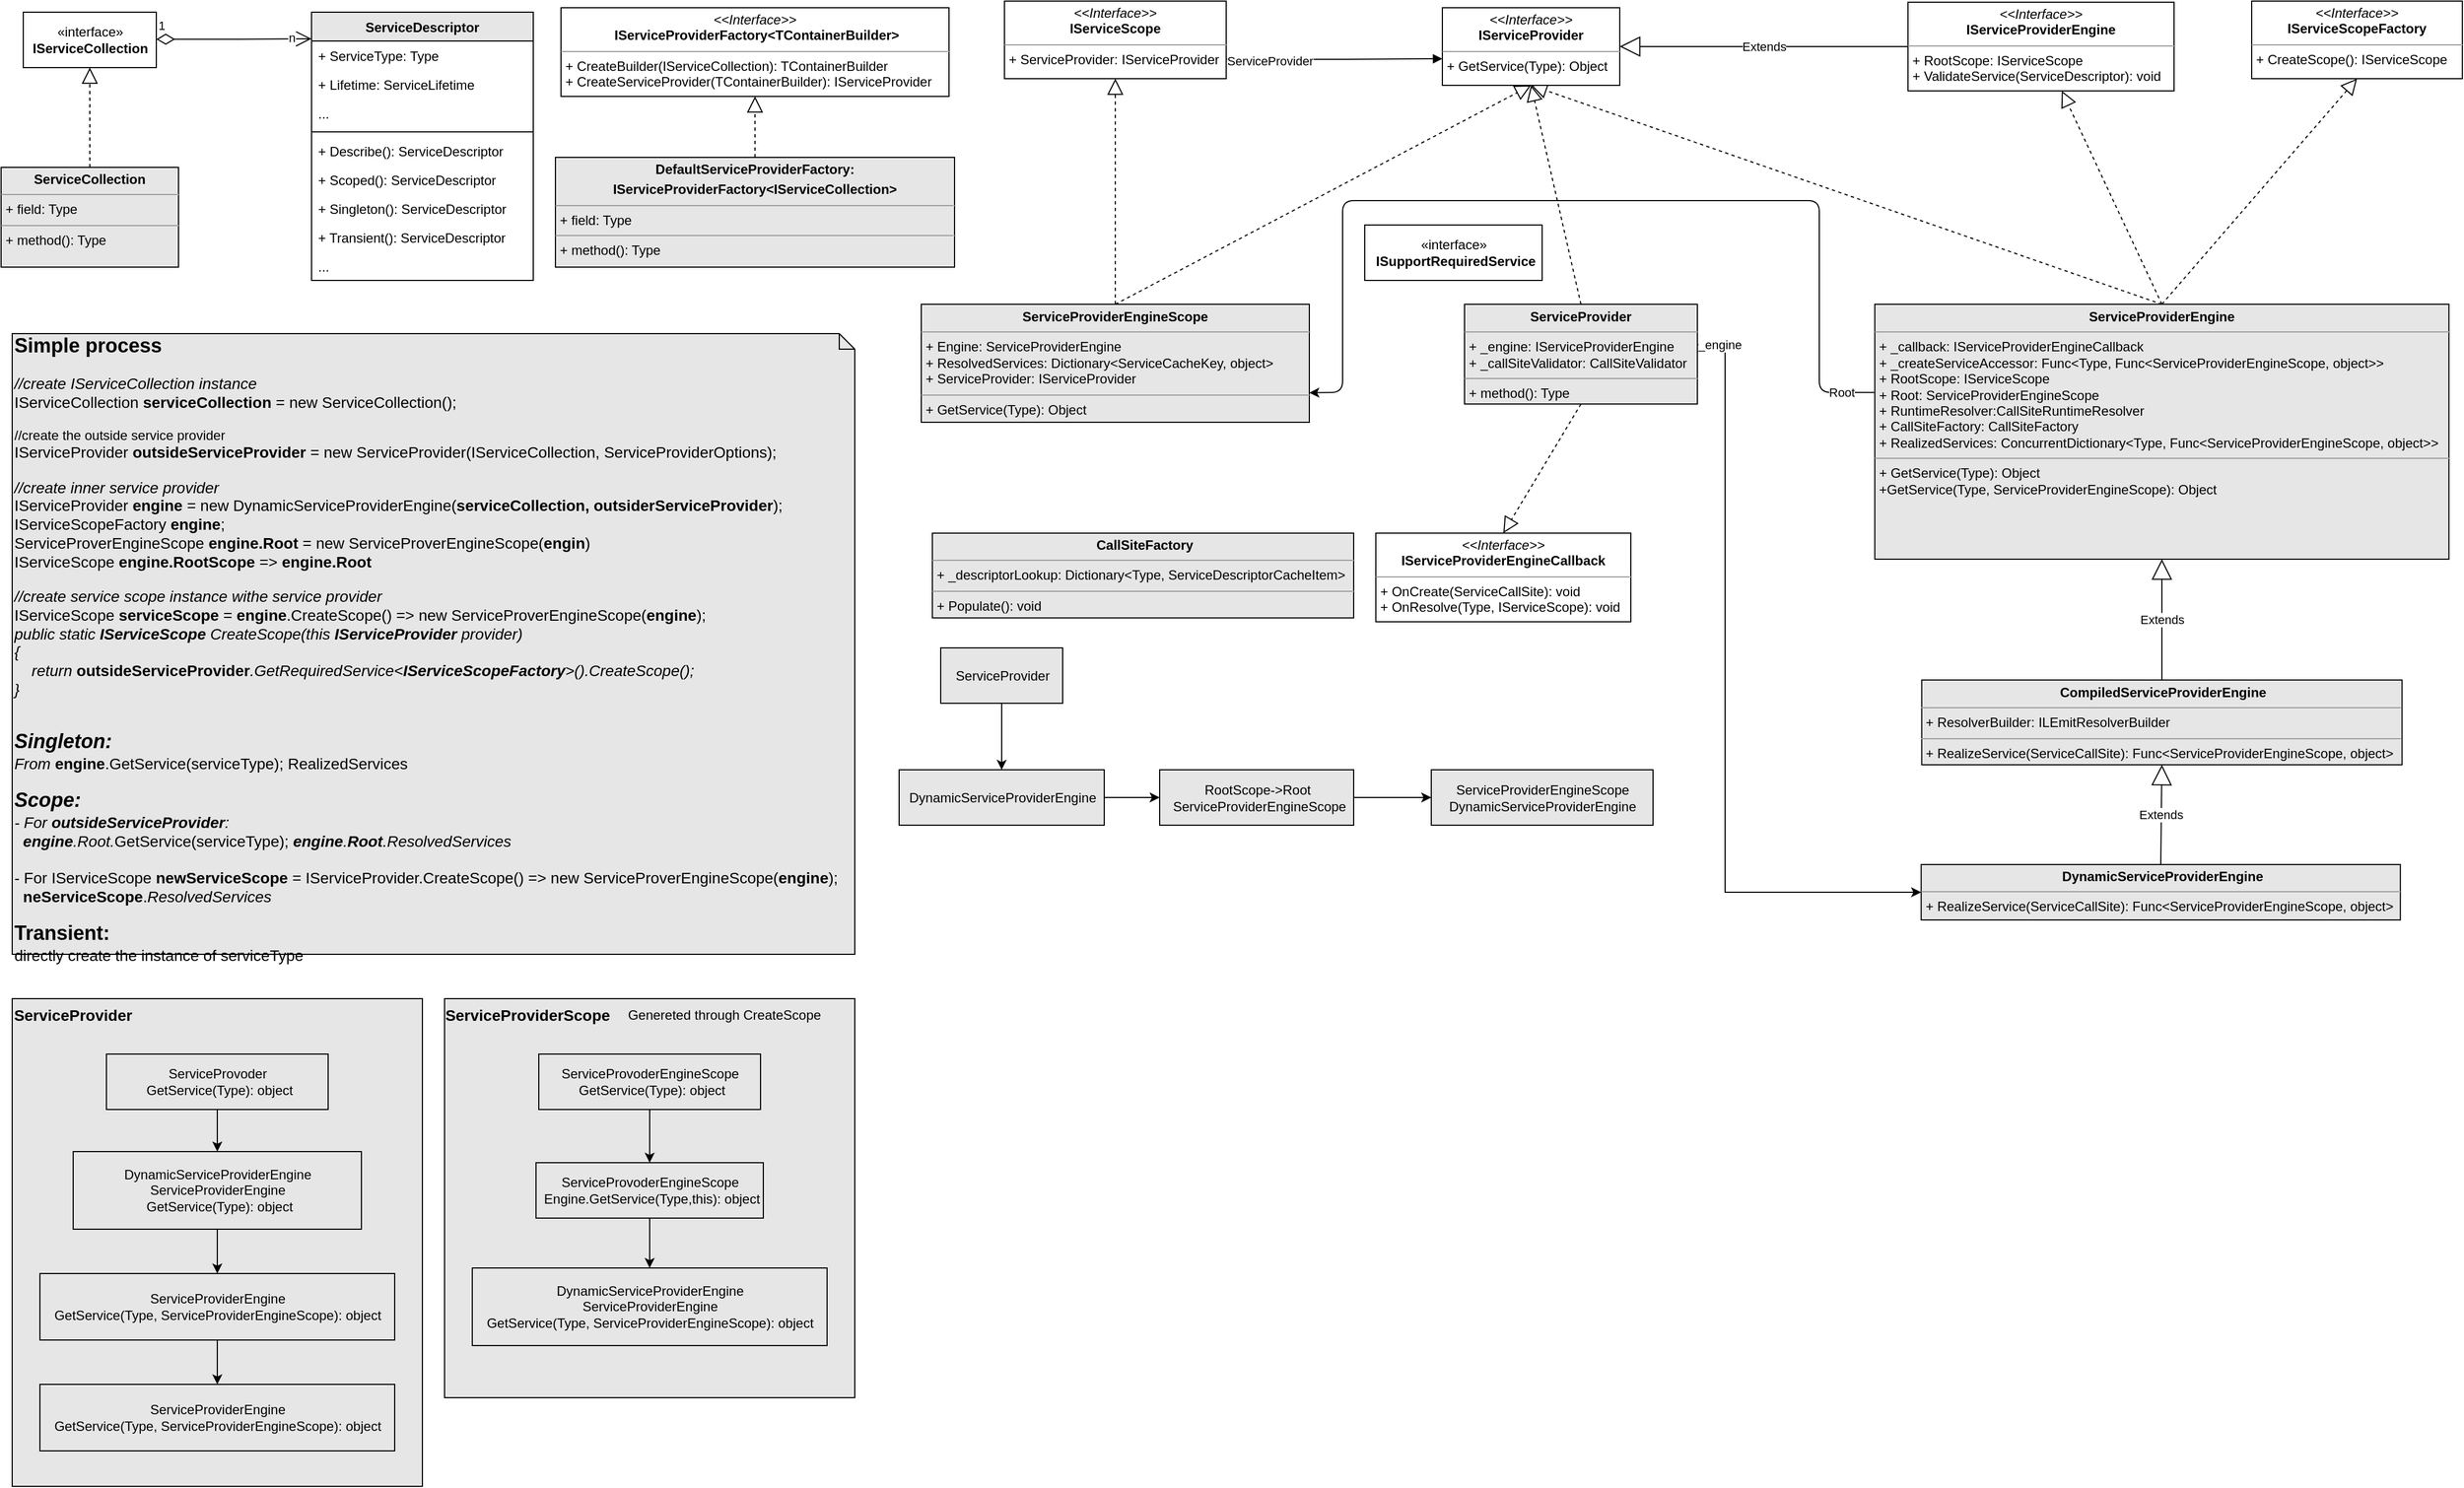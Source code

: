 <mxfile version="13.7.9" type="device"><diagram id="IZrZbzk8yRkyVVJaRIVj" name="Page-1"><mxGraphModel dx="3324" dy="1644" grid="1" gridSize="10" guides="1" tooltips="1" connect="1" arrows="1" fold="1" page="1" pageScale="1" pageWidth="850" pageHeight="1100" math="0" shadow="0"><root><mxCell id="0"/><mxCell id="1" parent="0"/><mxCell id="E2H5b1tSu88opTt9XZns-1" value="«interface»&lt;br&gt;&lt;b&gt;IServiceCollection&lt;/b&gt;" style="html=1;" vertex="1" parent="1"><mxGeometry x="60" y="30" width="120" height="50" as="geometry"/></mxCell><mxCell id="E2H5b1tSu88opTt9XZns-4" value="ServiceProvider" style="endArrow=block;endFill=1;html=1;edgeStyle=orthogonalEdgeStyle;align=left;verticalAlign=top;exitX=1;exitY=0.75;exitDx=0;exitDy=0;entryX=0;entryY=0.657;entryDx=0;entryDy=0;entryPerimeter=0;" edge="1" parent="1" source="E2H5b1tSu88opTt9XZns-68" target="E2H5b1tSu88opTt9XZns-79"><mxGeometry x="0.003" y="98" relative="1" as="geometry"><mxPoint x="1170" y="61" as="sourcePoint"/><mxPoint x="1337" y="72" as="targetPoint"/><mxPoint x="-98" y="87" as="offset"/></mxGeometry></mxCell><mxCell id="E2H5b1tSu88opTt9XZns-9" value="&lt;p style=&quot;margin: 0px ; margin-top: 4px ; text-align: center&quot;&gt;&lt;i&gt;&amp;lt;&amp;lt;Interface&amp;gt;&amp;gt;&lt;/i&gt;&lt;br&gt;&lt;b&gt;IServiceScopeFactory&lt;/b&gt;&lt;br&gt;&lt;/p&gt;&lt;hr size=&quot;1&quot;&gt;&lt;p style=&quot;margin: 0px ; margin-left: 4px&quot;&gt;&lt;/p&gt;&lt;p style=&quot;margin: 0px ; margin-left: 4px&quot;&gt;+ CreateScope(): IServiceScope&lt;br&gt;&lt;/p&gt;" style="verticalAlign=top;align=left;overflow=fill;fontSize=12;fontFamily=Helvetica;html=1;" vertex="1" parent="1"><mxGeometry x="2070" y="20" width="190" height="70" as="geometry"/></mxCell><mxCell id="E2H5b1tSu88opTt9XZns-29" value="ServiceDescriptor" style="swimlane;fontStyle=1;align=center;verticalAlign=top;childLayout=stackLayout;horizontal=1;startSize=26;horizontalStack=0;resizeParent=1;resizeParentMax=0;resizeLast=0;collapsible=1;marginBottom=0;fillColor=#E6E6E6;" vertex="1" parent="1"><mxGeometry x="320" y="30" width="200" height="242" as="geometry"/></mxCell><mxCell id="E2H5b1tSu88opTt9XZns-30" value="+ ServiceType: Type" style="text;strokeColor=none;fillColor=none;align=left;verticalAlign=top;spacingLeft=4;spacingRight=4;overflow=hidden;rotatable=0;points=[[0,0.5],[1,0.5]];portConstraint=eastwest;" vertex="1" parent="E2H5b1tSu88opTt9XZns-29"><mxGeometry y="26" width="200" height="26" as="geometry"/></mxCell><mxCell id="E2H5b1tSu88opTt9XZns-33" value="+ Lifetime: ServiceLifetime" style="text;strokeColor=none;fillColor=none;align=left;verticalAlign=top;spacingLeft=4;spacingRight=4;overflow=hidden;rotatable=0;points=[[0,0.5],[1,0.5]];portConstraint=eastwest;" vertex="1" parent="E2H5b1tSu88opTt9XZns-29"><mxGeometry y="52" width="200" height="26" as="geometry"/></mxCell><mxCell id="E2H5b1tSu88opTt9XZns-36" value="..." style="text;strokeColor=none;fillColor=none;align=left;verticalAlign=top;spacingLeft=4;spacingRight=4;overflow=hidden;rotatable=0;points=[[0,0.5],[1,0.5]];portConstraint=eastwest;" vertex="1" parent="E2H5b1tSu88opTt9XZns-29"><mxGeometry y="78" width="200" height="26" as="geometry"/></mxCell><mxCell id="E2H5b1tSu88opTt9XZns-31" value="" style="line;strokeWidth=1;fillColor=none;align=left;verticalAlign=middle;spacingTop=-1;spacingLeft=3;spacingRight=3;rotatable=0;labelPosition=right;points=[];portConstraint=eastwest;" vertex="1" parent="E2H5b1tSu88opTt9XZns-29"><mxGeometry y="104" width="200" height="8" as="geometry"/></mxCell><mxCell id="E2H5b1tSu88opTt9XZns-32" value="+ Describe(): ServiceDescriptor" style="text;strokeColor=none;fillColor=none;align=left;verticalAlign=top;spacingLeft=4;spacingRight=4;overflow=hidden;rotatable=0;points=[[0,0.5],[1,0.5]];portConstraint=eastwest;" vertex="1" parent="E2H5b1tSu88opTt9XZns-29"><mxGeometry y="112" width="200" height="26" as="geometry"/></mxCell><mxCell id="E2H5b1tSu88opTt9XZns-38" value="+ Scoped(): ServiceDescriptor" style="text;strokeColor=none;fillColor=none;align=left;verticalAlign=top;spacingLeft=4;spacingRight=4;overflow=hidden;rotatable=0;points=[[0,0.5],[1,0.5]];portConstraint=eastwest;" vertex="1" parent="E2H5b1tSu88opTt9XZns-29"><mxGeometry y="138" width="200" height="26" as="geometry"/></mxCell><mxCell id="E2H5b1tSu88opTt9XZns-39" value="+ Singleton(): ServiceDescriptor" style="text;strokeColor=none;fillColor=none;align=left;verticalAlign=top;spacingLeft=4;spacingRight=4;overflow=hidden;rotatable=0;points=[[0,0.5],[1,0.5]];portConstraint=eastwest;" vertex="1" parent="E2H5b1tSu88opTt9XZns-29"><mxGeometry y="164" width="200" height="26" as="geometry"/></mxCell><mxCell id="E2H5b1tSu88opTt9XZns-40" value="+ Transient(): ServiceDescriptor" style="text;strokeColor=none;fillColor=none;align=left;verticalAlign=top;spacingLeft=4;spacingRight=4;overflow=hidden;rotatable=0;points=[[0,0.5],[1,0.5]];portConstraint=eastwest;" vertex="1" parent="E2H5b1tSu88opTt9XZns-29"><mxGeometry y="190" width="200" height="26" as="geometry"/></mxCell><mxCell id="E2H5b1tSu88opTt9XZns-37" value="..." style="text;strokeColor=none;fillColor=none;align=left;verticalAlign=top;spacingLeft=4;spacingRight=4;overflow=hidden;rotatable=0;points=[[0,0.5],[1,0.5]];portConstraint=eastwest;" vertex="1" parent="E2H5b1tSu88opTt9XZns-29"><mxGeometry y="216" width="200" height="26" as="geometry"/></mxCell><mxCell id="E2H5b1tSu88opTt9XZns-11" value="&lt;p style=&quot;margin: 0px ; margin-top: 4px ; text-align: center&quot;&gt;&lt;i&gt;&amp;lt;&amp;lt;Interface&amp;gt;&amp;gt;&lt;/i&gt;&lt;br&gt;&lt;b&gt;&amp;nbsp;IServiceProviderFactory&amp;lt;TContainerBuilder&amp;gt;&lt;br&gt;&lt;/b&gt;&lt;/p&gt;&lt;hr size=&quot;1&quot;&gt;&lt;p style=&quot;margin: 0px ; margin-left: 4px&quot;&gt;&lt;/p&gt;&lt;p style=&quot;margin: 0px ; margin-left: 4px&quot;&gt;+ CreateBuilder(IServiceCollection): TContainerBuilder&lt;br&gt;&lt;/p&gt;&lt;p style=&quot;margin: 0px ; margin-left: 4px&quot;&gt;+ CreateServiceProvider(TContainerBuilder): IServiceProvider&lt;br&gt;&lt;/p&gt;" style="verticalAlign=top;align=left;overflow=fill;fontSize=12;fontFamily=Helvetica;html=1;" vertex="1" parent="1"><mxGeometry x="545" y="26" width="350" height="80" as="geometry"/></mxCell><mxCell id="E2H5b1tSu88opTt9XZns-26" value="&lt;b&gt;&lt;font style=&quot;font-size: 18px&quot;&gt;Simple process&lt;br&gt;&lt;/font&gt;&lt;/b&gt;&lt;br&gt;&lt;font&gt;&lt;i style=&quot;font-size: 14px&quot;&gt;//create IServiceCollection&amp;nbsp;instance&lt;br&gt;&lt;/i&gt;&lt;span style=&quot;font-size: 14px&quot;&gt;IServiceCollection &lt;/span&gt;&lt;b style=&quot;font-size: 14px&quot;&gt;serviceCollection&amp;nbsp;&lt;/b&gt;&lt;span style=&quot;font-size: 14px&quot;&gt;= new ServiceCollection();&lt;/span&gt;&lt;br&gt;&lt;br&gt;&lt;span style=&quot;font-size: 12px&quot;&gt;//create the outside service provider&lt;/span&gt;&lt;br style=&quot;font-size: 12px&quot;&gt;&lt;font style=&quot;font-size: 14px&quot;&gt;IServiceProvider&amp;nbsp;&lt;b&gt;outsideServiceProvider&amp;nbsp;&lt;/b&gt;= new ServiceProvider(IServiceCollection, ServiceProviderOptions);&lt;br&gt;&lt;/font&gt;&lt;br&gt;&lt;span style=&quot;font-size: 14px&quot;&gt;&lt;i&gt;//create inner service provider&lt;br&gt;&lt;/i&gt;&lt;/span&gt;&lt;span style=&quot;font-size: 14px&quot;&gt;IServiceProvider &lt;b&gt;engine&lt;/b&gt;&lt;/span&gt;&lt;b style=&quot;font-size: 14px&quot;&gt;&amp;nbsp;&lt;/b&gt;&lt;span style=&quot;font-size: 14px&quot;&gt;=&amp;nbsp;new DynamicServiceProviderEngine(&lt;b&gt;serviceCollection, outsiderServiceProvider&lt;/b&gt;)&lt;/span&gt;&lt;span style=&quot;font-size: 14px&quot;&gt;;&lt;br&gt;&lt;/span&gt;&lt;font style=&quot;font-size: 14px&quot;&gt;IServiceScopeFactory &lt;b&gt;engine&lt;/b&gt;;&lt;br&gt;&lt;/font&gt;&lt;span style=&quot;font-size: 14px&quot;&gt;ServiceProverEngineScope&amp;nbsp;&lt;/span&gt;&lt;b style=&quot;font-size: 14px&quot;&gt;engine.Root &lt;/b&gt;&lt;span style=&quot;font-size: 14px&quot;&gt;=&amp;nbsp;&lt;/span&gt;&lt;span style=&quot;font-size: 14px&quot;&gt;new ServiceProverEngineScope(&lt;/span&gt;&lt;span style=&quot;font-size: 14px&quot;&gt;&lt;b&gt;engin&lt;/b&gt;)&lt;br&gt;IServiceScope &lt;b&gt;engine.RootScope&amp;nbsp;&lt;/b&gt;=&amp;gt;&amp;nbsp;&lt;b&gt;engine.Root&lt;/b&gt;&lt;br&gt;&lt;/span&gt;&lt;br&gt;&lt;i style=&quot;font-size: 14px&quot;&gt;//create service scope instance withe service provider&lt;br&gt;&lt;/i&gt;&lt;span style=&quot;font-size: 14px&quot;&gt;IServiceScope &lt;/span&gt;&lt;b style=&quot;font-size: 14px&quot;&gt;serviceScope&amp;nbsp;&lt;/b&gt;&lt;span style=&quot;font-size: 14px&quot;&gt;=&amp;nbsp;&lt;/span&gt;&lt;span style=&quot;font-size: 14px&quot;&gt;&lt;b&gt;engine&lt;/b&gt;.CreateScope() =&amp;gt;&lt;/span&gt;&lt;span style=&quot;font-size: 14px&quot;&gt;&amp;nbsp;new ServiceProverEngineScope(&lt;b&gt;engine&lt;/b&gt;);&lt;/span&gt;&lt;b style=&quot;font-size: 14px&quot;&gt;&lt;br&gt;&lt;/b&gt;&lt;i style=&quot;font-size: 14px&quot;&gt;public static &lt;b&gt;IServiceScope &lt;/b&gt;CreateScope(this &lt;b&gt;IServiceProvider &lt;/b&gt;provider)&lt;br&gt;{&lt;br&gt;&amp;nbsp;&amp;nbsp;&amp;nbsp;&amp;nbsp;return&amp;nbsp;&lt;/i&gt;&lt;b style=&quot;font-size: 14px&quot;&gt;outsideServiceProvider&lt;/b&gt;&lt;i&gt;&lt;span style=&quot;font-size: 14px&quot;&gt;.GetRequiredService&amp;lt;&lt;/span&gt;&lt;b style=&quot;font-size: 14px&quot;&gt;IServiceScopeFactory&lt;/b&gt;&lt;span style=&quot;font-size: 14px&quot;&gt;&amp;gt;().CreateScope();&lt;/span&gt;&lt;br&gt;&lt;span style=&quot;font-size: 14px&quot;&gt;}&lt;/span&gt;&lt;br&gt;&lt;br&gt;&lt;br&gt;&lt;font style=&quot;font-size: 18px&quot;&gt;&lt;b&gt;Singleton:&lt;br&gt;&lt;/b&gt;&lt;/font&gt;&lt;span style=&quot;font-size: 14px&quot;&gt;From&amp;nbsp;&lt;/span&gt;&lt;/i&gt;&lt;span style=&quot;font-size: 14px&quot;&gt;&lt;b&gt;engine&lt;/b&gt;.GetService(serviceType); RealizedServices&lt;br&gt;&lt;/span&gt;&lt;i&gt;&lt;br&gt;&lt;font style=&quot;font-size: 18px&quot;&gt;&lt;b&gt;Scope:&lt;/b&gt;&lt;/font&gt;&lt;br&gt;&lt;span style=&quot;font-size: 14px&quot;&gt;- For &lt;b&gt;outsideServiceProvider&lt;/b&gt;:&lt;/span&gt;&lt;br&gt;&lt;span style=&quot;font-size: 14px&quot;&gt;&lt;b&gt;&amp;nbsp; engine&lt;/b&gt;.Root.&lt;/span&gt;&lt;/i&gt;&lt;span style=&quot;font-size: 14px&quot;&gt;GetService(serviceType);&amp;nbsp;&lt;/span&gt;&lt;i&gt;&lt;span style=&quot;font-size: 14px&quot;&gt;&lt;b&gt;engine&lt;/b&gt;.&lt;b&gt;Root&lt;/b&gt;.ResolvedServices&lt;/span&gt;&lt;/i&gt;&lt;i style=&quot;font-size: 14px&quot;&gt;&lt;br&gt;&lt;/i&gt;&lt;span style=&quot;font-size: 14px&quot;&gt;&lt;br&gt;- For IServiceScope &lt;b&gt;newServiceScope &lt;/b&gt;=&amp;nbsp;&lt;/span&gt;&lt;span style=&quot;font-size: 14px&quot;&gt;IServiceProvider.CreateScope()&amp;nbsp;&lt;/span&gt;&lt;span style=&quot;font-size: 14px&quot;&gt;=&amp;gt;&lt;/span&gt;&lt;span style=&quot;font-size: 14px&quot;&gt;&amp;nbsp;new ServiceProverEngineScope(&lt;b&gt;engine&lt;/b&gt;);&lt;/span&gt;&lt;span style=&quot;font-size: 14px&quot;&gt;&lt;br&gt;&lt;b&gt;&amp;nbsp; neServiceScope&lt;/b&gt;.&lt;/span&gt;&lt;i&gt;&lt;span style=&quot;font-size: 14px&quot;&gt;ResolvedServices&lt;br&gt;&lt;/span&gt;&lt;/i&gt;&lt;br&gt;&lt;b&gt;&lt;font style=&quot;font-size: 18px&quot;&gt;Transient:&lt;br&gt;&lt;/font&gt;&lt;/b&gt;&lt;font style=&quot;font-size: 14px&quot;&gt;directly create the instance of serviceType&lt;br&gt;&lt;/font&gt;&lt;b style=&quot;font-size: 14px&quot;&gt;&lt;br&gt;&lt;br&gt;&lt;/b&gt;&lt;/font&gt;" style="shape=note;whiteSpace=wrap;html=1;size=14;verticalAlign=top;align=left;spacingTop=-6;fillColor=#E6E6E6;" vertex="1" parent="1"><mxGeometry x="50" y="320" width="760" height="560" as="geometry"/></mxCell><mxCell id="E2H5b1tSu88opTt9XZns-27" value="«interface»&lt;br&gt;&amp;nbsp;&lt;b&gt;ISupportRequiredService&lt;br&gt;&lt;/b&gt;" style="html=1;" vertex="1" parent="1"><mxGeometry x="1270" y="222" width="160" height="50" as="geometry"/></mxCell><mxCell id="E2H5b1tSu88opTt9XZns-46" value="&lt;p style=&quot;margin: 0px ; margin-top: 4px ; text-align: center&quot;&gt;&lt;b&gt;ServiceCollection&lt;/b&gt;&lt;/p&gt;&lt;hr size=&quot;1&quot;&gt;&lt;p style=&quot;margin: 0px ; margin-left: 4px&quot;&gt;+ field: Type&lt;/p&gt;&lt;hr size=&quot;1&quot;&gt;&lt;p style=&quot;margin: 0px ; margin-left: 4px&quot;&gt;+ method(): Type&lt;/p&gt;" style="verticalAlign=top;align=left;overflow=fill;fontSize=12;fontFamily=Helvetica;html=1;fillColor=#E6E6E6;" vertex="1" parent="1"><mxGeometry x="40" y="170" width="160" height="90" as="geometry"/></mxCell><mxCell id="E2H5b1tSu88opTt9XZns-47" value="" style="endArrow=block;dashed=1;endFill=0;endSize=12;html=1;entryX=0.5;entryY=1;entryDx=0;entryDy=0;exitX=0.5;exitY=0;exitDx=0;exitDy=0;" edge="1" parent="1" source="E2H5b1tSu88opTt9XZns-46" target="E2H5b1tSu88opTt9XZns-1"><mxGeometry width="160" relative="1" as="geometry"><mxPoint x="100" y="130" as="sourcePoint"/><mxPoint x="260" y="130" as="targetPoint"/></mxGeometry></mxCell><mxCell id="E2H5b1tSu88opTt9XZns-48" value="&lt;p style=&quot;margin: 0px ; margin-top: 4px ; text-align: center&quot;&gt;&lt;b&gt;DefaultServiceProviderFactory:&lt;/b&gt;&lt;/p&gt;&lt;p style=&quot;margin: 0px ; margin-top: 4px ; text-align: center&quot;&gt;&lt;b&gt;IServiceProviderFactory&amp;lt;IServiceCollection&amp;gt;&lt;/b&gt;&lt;b&gt;&lt;br&gt;&lt;/b&gt;&lt;/p&gt;&lt;hr size=&quot;1&quot;&gt;&lt;p style=&quot;margin: 0px ; margin-left: 4px&quot;&gt;+ field: Type&lt;/p&gt;&lt;hr size=&quot;1&quot;&gt;&lt;p style=&quot;margin: 0px ; margin-left: 4px&quot;&gt;+ method(): Type&lt;/p&gt;" style="verticalAlign=top;align=left;overflow=fill;fontSize=12;fontFamily=Helvetica;html=1;fillColor=#E6E6E6;" vertex="1" parent="1"><mxGeometry x="540" y="161" width="360" height="99" as="geometry"/></mxCell><mxCell id="E2H5b1tSu88opTt9XZns-49" value="" style="endArrow=block;dashed=1;endFill=0;endSize=12;html=1;entryX=0.5;entryY=1;entryDx=0;entryDy=0;exitX=0.5;exitY=0;exitDx=0;exitDy=0;" edge="1" parent="1" source="E2H5b1tSu88opTt9XZns-48" target="E2H5b1tSu88opTt9XZns-11"><mxGeometry width="160" relative="1" as="geometry"><mxPoint x="670" y="136" as="sourcePoint"/><mxPoint x="830" y="136" as="targetPoint"/></mxGeometry></mxCell><mxCell id="E2H5b1tSu88opTt9XZns-51" value="" style="endArrow=block;dashed=1;endFill=0;endSize=12;html=1;entryX=0.5;entryY=1;entryDx=0;entryDy=0;exitX=0.5;exitY=0;exitDx=0;exitDy=0;" edge="1" parent="1" source="E2H5b1tSu88opTt9XZns-56" target="E2H5b1tSu88opTt9XZns-9"><mxGeometry width="160" relative="1" as="geometry"><mxPoint x="2285" y="489" as="sourcePoint"/><mxPoint x="2445" y="489" as="targetPoint"/></mxGeometry></mxCell><mxCell id="E2H5b1tSu88opTt9XZns-52" value="&lt;p style=&quot;margin: 0px ; margin-top: 4px ; text-align: center&quot;&gt;&lt;b&gt;ServiceProviderEngineScope&lt;/b&gt;&lt;/p&gt;&lt;hr size=&quot;1&quot;&gt;&lt;p style=&quot;margin: 0px ; margin-left: 4px&quot;&gt;+ Engine: ServiceProviderEngine&lt;/p&gt;&lt;p style=&quot;margin: 0px ; margin-left: 4px&quot;&gt;+ ResolvedServices:&amp;nbsp;Dictionary&amp;lt;ServiceCacheKey, object&amp;gt;&lt;/p&gt;&lt;p style=&quot;margin: 0px ; margin-left: 4px&quot;&gt;+ ServiceProvider:&amp;nbsp;IServiceProvider&lt;/p&gt;&lt;hr size=&quot;1&quot;&gt;&lt;p style=&quot;margin: 0px ; margin-left: 4px&quot;&gt;+&amp;nbsp;GetService(Type): Object&lt;/p&gt;" style="verticalAlign=top;align=left;overflow=fill;fontSize=12;fontFamily=Helvetica;html=1;fillColor=#E6E6E6;" vertex="1" parent="1"><mxGeometry x="870" y="293.52" width="350" height="106.48" as="geometry"/></mxCell><mxCell id="E2H5b1tSu88opTt9XZns-53" value="" style="endArrow=block;dashed=1;endFill=0;endSize=12;html=1;entryX=0.5;entryY=1;entryDx=0;entryDy=0;exitX=0.5;exitY=0;exitDx=0;exitDy=0;" edge="1" parent="1" source="E2H5b1tSu88opTt9XZns-52" target="E2H5b1tSu88opTt9XZns-68"><mxGeometry width="160" relative="1" as="geometry"><mxPoint x="835" y="211" as="sourcePoint"/><mxPoint x="1070" y="111" as="targetPoint"/></mxGeometry></mxCell><mxCell id="E2H5b1tSu88opTt9XZns-54" value="&lt;p style=&quot;margin: 0px ; margin-top: 4px ; text-align: center&quot;&gt;&lt;b&gt;ServiceProvider&lt;/b&gt;&lt;/p&gt;&lt;hr size=&quot;1&quot;&gt;&lt;p style=&quot;margin: 0px ; margin-left: 4px&quot;&gt;+ _engine: IServiceProviderEngine&lt;/p&gt;&lt;p style=&quot;margin: 0px ; margin-left: 4px&quot;&gt;+&amp;nbsp;_callSiteValidator:&amp;nbsp;CallSiteValidator&lt;/p&gt;&lt;hr size=&quot;1&quot;&gt;&lt;p style=&quot;margin: 0px ; margin-left: 4px&quot;&gt;+ method(): Type&lt;/p&gt;" style="verticalAlign=top;align=left;overflow=fill;fontSize=12;fontFamily=Helvetica;html=1;fillColor=#E6E6E6;" vertex="1" parent="1"><mxGeometry x="1360" y="293.52" width="210" height="90" as="geometry"/></mxCell><mxCell id="E2H5b1tSu88opTt9XZns-56" value="&lt;p style=&quot;margin: 0px ; margin-top: 4px ; text-align: center&quot;&gt;&lt;b&gt;ServiceProviderEngine&lt;/b&gt;&lt;/p&gt;&lt;hr size=&quot;1&quot;&gt;&lt;p style=&quot;margin: 0px ; margin-left: 4px&quot;&gt;+ _callback: IServiceProviderEngineCallback&lt;/p&gt;&lt;p style=&quot;margin: 0px ; margin-left: 4px&quot;&gt;+&amp;nbsp;_createServiceAccessor:&amp;nbsp;Func&amp;lt;Type, Func&amp;lt;ServiceProviderEngineScope, object&amp;gt;&amp;gt;&lt;/p&gt;&lt;p style=&quot;margin: 0px ; margin-left: 4px&quot;&gt;+ RootScope: IServiceScope&lt;br&gt;&lt;/p&gt;&lt;p style=&quot;margin: 0px ; margin-left: 4px&quot;&gt;+ Root: ServiceProviderEngineScope&lt;/p&gt;&lt;p style=&quot;margin: 0px ; margin-left: 4px&quot;&gt;+ RuntimeResolver:CallSiteRuntimeResolver&lt;/p&gt;&lt;p style=&quot;margin: 0px ; margin-left: 4px&quot;&gt;+ CallSiteFactory:&amp;nbsp;CallSiteFactory&lt;/p&gt;&lt;p style=&quot;margin: 0px ; margin-left: 4px&quot;&gt;+ RealizedServices:&amp;nbsp;ConcurrentDictionary&amp;lt;Type, Func&amp;lt;ServiceProviderEngineScope, object&amp;gt;&amp;gt;&lt;/p&gt;&lt;hr size=&quot;1&quot;&gt;&lt;p style=&quot;margin: 0px ; margin-left: 4px&quot;&gt;+ GetService(Type): Object&lt;/p&gt;&lt;p style=&quot;margin: 0px ; margin-left: 4px&quot;&gt;+GetService(Type, ServiceProviderEngineScope): Object&lt;/p&gt;&lt;p style=&quot;margin: 0px ; margin-left: 4px&quot;&gt;&lt;br&gt;&lt;/p&gt;" style="verticalAlign=top;align=left;overflow=fill;fontSize=12;fontFamily=Helvetica;html=1;fillColor=#E6E6E6;" vertex="1" parent="1"><mxGeometry x="1730.08" y="293.52" width="517.82" height="230" as="geometry"/></mxCell><mxCell id="E2H5b1tSu88opTt9XZns-58" value="" style="endArrow=block;dashed=1;endFill=0;endSize=12;html=1;exitX=0.5;exitY=0;exitDx=0;exitDy=0;entryX=0.5;entryY=1;entryDx=0;entryDy=0;" edge="1" parent="1" source="E2H5b1tSu88opTt9XZns-54" target="E2H5b1tSu88opTt9XZns-79"><mxGeometry width="160" relative="1" as="geometry"><mxPoint x="1620" y="195" as="sourcePoint"/><mxPoint x="1410" y="90" as="targetPoint"/></mxGeometry></mxCell><mxCell id="E2H5b1tSu88opTt9XZns-59" value="" style="endArrow=block;dashed=1;endFill=0;endSize=12;html=1;exitX=0.5;exitY=0;exitDx=0;exitDy=0;entryX=0.5;entryY=1;entryDx=0;entryDy=0;" edge="1" parent="1" source="E2H5b1tSu88opTt9XZns-56" target="E2H5b1tSu88opTt9XZns-79"><mxGeometry width="160" relative="1" as="geometry"><mxPoint x="1555" y="215.0" as="sourcePoint"/><mxPoint x="1750.16" y="95.11" as="targetPoint"/></mxGeometry></mxCell><mxCell id="E2H5b1tSu88opTt9XZns-60" value="" style="endArrow=block;dashed=1;endFill=0;endSize=12;html=1;exitX=0.5;exitY=0;exitDx=0;exitDy=0;entryX=0.5;entryY=1;entryDx=0;entryDy=0;" edge="1" parent="1" source="E2H5b1tSu88opTt9XZns-52" target="E2H5b1tSu88opTt9XZns-79"><mxGeometry width="160" relative="1" as="geometry"><mxPoint x="1460" y="186.0" as="sourcePoint"/><mxPoint x="1450" y="86" as="targetPoint"/></mxGeometry></mxCell><mxCell id="E2H5b1tSu88opTt9XZns-62" value="" style="endArrow=block;dashed=1;endFill=0;endSize=12;html=1;exitX=0.5;exitY=0;exitDx=0;exitDy=0;" edge="1" parent="1" source="E2H5b1tSu88opTt9XZns-56" target="E2H5b1tSu88opTt9XZns-69"><mxGeometry width="160" relative="1" as="geometry"><mxPoint x="1710" y="215.0" as="sourcePoint"/><mxPoint x="1942.575" y="115.25" as="targetPoint"/></mxGeometry></mxCell><mxCell id="E2H5b1tSu88opTt9XZns-63" value="Extends" style="endArrow=block;endSize=16;endFill=0;html=1;entryX=1;entryY=0.5;entryDx=0;entryDy=0;exitX=0;exitY=0.5;exitDx=0;exitDy=0;" edge="1" parent="1" source="E2H5b1tSu88opTt9XZns-69" target="E2H5b1tSu88opTt9XZns-79"><mxGeometry width="160" relative="1" as="geometry"><mxPoint x="1850" y="99" as="sourcePoint"/><mxPoint x="1750" y="90" as="targetPoint"/></mxGeometry></mxCell><mxCell id="E2H5b1tSu88opTt9XZns-64" value="1" style="endArrow=open;html=1;endSize=12;startArrow=diamondThin;startSize=14;startFill=0;edgeStyle=orthogonalEdgeStyle;align=left;verticalAlign=bottom;entryX=0;entryY=0.099;entryDx=0;entryDy=0;entryPerimeter=0;" edge="1" parent="1" target="E2H5b1tSu88opTt9XZns-29"><mxGeometry x="-1" y="3" relative="1" as="geometry"><mxPoint x="180" y="54.41" as="sourcePoint"/><mxPoint x="310" y="54" as="targetPoint"/><Array as="points"><mxPoint x="245" y="54"/></Array></mxGeometry></mxCell><mxCell id="E2H5b1tSu88opTt9XZns-65" value="n" style="edgeLabel;html=1;align=center;verticalAlign=middle;resizable=0;points=[];" vertex="1" connectable="0" parent="E2H5b1tSu88opTt9XZns-64"><mxGeometry x="0.74" y="1" relative="1" as="geometry"><mxPoint as="offset"/></mxGeometry></mxCell><mxCell id="E2H5b1tSu88opTt9XZns-68" value="&lt;p style=&quot;margin: 0px ; margin-top: 4px ; text-align: center&quot;&gt;&lt;i&gt;&amp;lt;&amp;lt;Interface&amp;gt;&amp;gt;&lt;/i&gt;&lt;br&gt;&lt;b&gt;IServiceScope&lt;/b&gt;&lt;br&gt;&lt;/p&gt;&lt;hr size=&quot;1&quot;&gt;&lt;p style=&quot;margin: 0px ; margin-left: 4px&quot;&gt;&lt;/p&gt;&lt;p style=&quot;margin: 0px ; margin-left: 4px&quot;&gt;+ ServiceProvider: IServiceProvider&lt;br&gt;&lt;/p&gt;" style="verticalAlign=top;align=left;overflow=fill;fontSize=12;fontFamily=Helvetica;html=1;" vertex="1" parent="1"><mxGeometry x="945" y="20" width="200" height="70" as="geometry"/></mxCell><mxCell id="E2H5b1tSu88opTt9XZns-69" value="&lt;p style=&quot;margin: 0px ; margin-top: 4px ; text-align: center&quot;&gt;&lt;i&gt;&amp;lt;&amp;lt;Interface&amp;gt;&amp;gt;&lt;/i&gt;&lt;br&gt;&lt;b&gt;IServiceProviderEngine&lt;/b&gt;&lt;br&gt;&lt;/p&gt;&lt;hr size=&quot;1&quot;&gt;&lt;p style=&quot;margin: 0px ; margin-left: 4px&quot;&gt;&lt;/p&gt;&lt;p style=&quot;margin: 0px ; margin-left: 4px&quot;&gt;+ RootScope: IServiceScope&lt;br&gt;&lt;/p&gt;&lt;p style=&quot;margin: 0px 0px 0px 4px&quot;&gt;+ ValidateService(ServiceDescriptor): void&lt;/p&gt;" style="verticalAlign=top;align=left;overflow=fill;fontSize=12;fontFamily=Helvetica;html=1;" vertex="1" parent="1"><mxGeometry x="1760" y="21" width="240" height="80" as="geometry"/></mxCell><mxCell id="E2H5b1tSu88opTt9XZns-74" value="" style="edgeStyle=orthogonalEdgeStyle;rounded=0;orthogonalLoop=1;jettySize=auto;html=1;" edge="1" parent="1" source="E2H5b1tSu88opTt9XZns-72" target="E2H5b1tSu88opTt9XZns-73"><mxGeometry relative="1" as="geometry"/></mxCell><mxCell id="E2H5b1tSu88opTt9XZns-72" value="ServiceProvider" style="html=1;fillColor=#E6E6E6;" vertex="1" parent="1"><mxGeometry x="887.5" y="603.52" width="110" height="50" as="geometry"/></mxCell><mxCell id="E2H5b1tSu88opTt9XZns-76" value="" style="edgeStyle=orthogonalEdgeStyle;rounded=0;orthogonalLoop=1;jettySize=auto;html=1;" edge="1" parent="1" source="E2H5b1tSu88opTt9XZns-73" target="E2H5b1tSu88opTt9XZns-75"><mxGeometry relative="1" as="geometry"/></mxCell><mxCell id="E2H5b1tSu88opTt9XZns-73" value="DynamicServiceProviderEngine" style="html=1;fillColor=#E6E6E6;" vertex="1" parent="1"><mxGeometry x="850" y="713.52" width="185" height="50" as="geometry"/></mxCell><mxCell id="E2H5b1tSu88opTt9XZns-78" value="" style="edgeStyle=orthogonalEdgeStyle;rounded=0;orthogonalLoop=1;jettySize=auto;html=1;" edge="1" parent="1" source="E2H5b1tSu88opTt9XZns-75" target="E2H5b1tSu88opTt9XZns-77"><mxGeometry relative="1" as="geometry"/></mxCell><mxCell id="E2H5b1tSu88opTt9XZns-75" value="RootScope-&amp;gt;Root&lt;br&gt;&amp;nbsp;ServiceProviderEngineScope" style="html=1;fillColor=#E6E6E6;" vertex="1" parent="1"><mxGeometry x="1085" y="713.52" width="175" height="50" as="geometry"/></mxCell><mxCell id="E2H5b1tSu88opTt9XZns-77" value="ServiceProviderEngineScope&lt;br&gt;DynamicServiceProviderEngine" style="html=1;fillColor=#E6E6E6;" vertex="1" parent="1"><mxGeometry x="1330" y="713.52" width="200" height="50" as="geometry"/></mxCell><mxCell id="E2H5b1tSu88opTt9XZns-79" value="&lt;p style=&quot;margin: 0px ; margin-top: 4px ; text-align: center&quot;&gt;&lt;i&gt;&amp;lt;&amp;lt;Interface&amp;gt;&amp;gt;&lt;/i&gt;&lt;br&gt;&lt;b&gt;IServiceProvider&lt;/b&gt;&lt;br&gt;&lt;/p&gt;&lt;hr size=&quot;1&quot;&gt;&lt;p style=&quot;margin: 0px ; margin-left: 4px&quot;&gt;&lt;/p&gt;&lt;p style=&quot;margin: 0px ; margin-left: 4px&quot;&gt;+ GetService(Type): Object&lt;br&gt;&lt;/p&gt;" style="verticalAlign=top;align=left;overflow=fill;fontSize=12;fontFamily=Helvetica;html=1;" vertex="1" parent="1"><mxGeometry x="1340" y="26" width="160" height="70" as="geometry"/></mxCell><mxCell id="E2H5b1tSu88opTt9XZns-81" value="&lt;p style=&quot;margin: 0px ; margin-top: 4px ; text-align: center&quot;&gt;&lt;i&gt;&amp;lt;&amp;lt;Interface&amp;gt;&amp;gt;&lt;/i&gt;&lt;br&gt;&lt;b&gt;IServiceProviderEngineCallback&lt;/b&gt;&lt;br&gt;&lt;/p&gt;&lt;hr size=&quot;1&quot;&gt;&lt;p style=&quot;margin: 0px ; margin-left: 4px&quot;&gt;&lt;/p&gt;&lt;p style=&quot;margin: 0px ; margin-left: 4px&quot;&gt;+ OnCreate(ServiceCallSite): void&lt;br&gt;&lt;/p&gt;&lt;p style=&quot;margin: 0px 0px 0px 4px&quot;&gt;+ OnResolve(Type, IServiceScope): void&lt;/p&gt;" style="verticalAlign=top;align=left;overflow=fill;fontSize=12;fontFamily=Helvetica;html=1;" vertex="1" parent="1"><mxGeometry x="1280" y="500" width="230" height="80" as="geometry"/></mxCell><mxCell id="E2H5b1tSu88opTt9XZns-82" value="" style="endArrow=block;dashed=1;endFill=0;endSize=12;html=1;entryX=0.5;entryY=0;entryDx=0;entryDy=0;exitX=0.5;exitY=1;exitDx=0;exitDy=0;" edge="1" parent="1" source="E2H5b1tSu88opTt9XZns-54" target="E2H5b1tSu88opTt9XZns-81"><mxGeometry width="160" relative="1" as="geometry"><mxPoint x="1485" y="320.0" as="sourcePoint"/><mxPoint x="1660" y="240" as="targetPoint"/></mxGeometry></mxCell><mxCell id="E2H5b1tSu88opTt9XZns-83" value="&lt;p style=&quot;margin: 0px ; margin-top: 4px ; text-align: center&quot;&gt;&amp;nbsp;&lt;b&gt;CompiledServiceProviderEngine&lt;/b&gt;&lt;br&gt;&lt;/p&gt;&lt;hr size=&quot;1&quot;&gt;&lt;p style=&quot;margin: 0px ; margin-left: 4px&quot;&gt;+ ResolverBuilder: ILEmitResolverBuilder&lt;/p&gt;&lt;hr size=&quot;1&quot;&gt;&lt;p style=&quot;margin: 0px ; margin-left: 4px&quot;&gt;+ RealizeService(ServiceCallSite): Func&amp;lt;ServiceProviderEngineScope, object&amp;gt;&lt;br&gt;&lt;/p&gt;" style="verticalAlign=top;align=left;overflow=fill;fontSize=12;fontFamily=Helvetica;html=1;fillColor=#E6E6E6;" vertex="1" parent="1"><mxGeometry x="1772.37" y="632.52" width="433.25" height="76.48" as="geometry"/></mxCell><mxCell id="E2H5b1tSu88opTt9XZns-84" value="&lt;p style=&quot;margin: 0px ; margin-top: 4px ; text-align: center&quot;&gt;&amp;nbsp;&lt;b&gt;DynamicServiceProviderEngine&lt;/b&gt;&lt;br&gt;&lt;/p&gt;&lt;hr size=&quot;1&quot;&gt;&lt;p style=&quot;margin: 0px ; margin-left: 4px&quot;&gt;&lt;/p&gt;&lt;p style=&quot;margin: 0px ; margin-left: 4px&quot;&gt;+ RealizeService(ServiceCallSite): Func&amp;lt;ServiceProviderEngineScope, object&amp;gt;&lt;/p&gt;" style="verticalAlign=top;align=left;overflow=fill;fontSize=12;fontFamily=Helvetica;html=1;fillColor=#E6E6E6;" vertex="1" parent="1"><mxGeometry x="1771.86" y="799" width="432.25" height="50" as="geometry"/></mxCell><mxCell id="E2H5b1tSu88opTt9XZns-86" value="Extends" style="endArrow=block;endSize=16;endFill=0;html=1;entryX=0.5;entryY=1;entryDx=0;entryDy=0;" edge="1" parent="1" source="E2H5b1tSu88opTt9XZns-83" target="E2H5b1tSu88opTt9XZns-56"><mxGeometry width="160" relative="1" as="geometry"><mxPoint x="1720.49" y="543" as="sourcePoint"/><mxPoint x="1880.49" y="543" as="targetPoint"/></mxGeometry></mxCell><mxCell id="E2H5b1tSu88opTt9XZns-88" value="Extends" style="endArrow=block;endSize=16;endFill=0;html=1;entryX=0.5;entryY=1;entryDx=0;entryDy=0;exitX=0.5;exitY=0;exitDx=0;exitDy=0;" edge="1" parent="1" source="E2H5b1tSu88opTt9XZns-84" target="E2H5b1tSu88opTt9XZns-83"><mxGeometry width="160" relative="1" as="geometry"><mxPoint x="2000.49" y="829" as="sourcePoint"/><mxPoint x="1988.07" y="761.48" as="targetPoint"/></mxGeometry></mxCell><mxCell id="E2H5b1tSu88opTt9XZns-91" value="&lt;p style=&quot;margin: 0px ; margin-top: 4px ; text-align: center&quot;&gt;&amp;nbsp;&lt;b&gt;CallSiteFactory&lt;/b&gt;&lt;br&gt;&lt;/p&gt;&lt;hr size=&quot;1&quot;&gt;&lt;p style=&quot;margin: 0px ; margin-left: 4px&quot;&gt;+ _descriptorLookup: Dictionary&amp;lt;Type, ServiceDescriptorCacheItem&amp;gt;&lt;/p&gt;&lt;hr size=&quot;1&quot;&gt;&lt;p style=&quot;margin: 0px ; margin-left: 4px&quot;&gt;+ Populate(): void&lt;br&gt;&lt;/p&gt;" style="verticalAlign=top;align=left;overflow=fill;fontSize=12;fontFamily=Helvetica;html=1;fillColor=#E6E6E6;" vertex="1" parent="1"><mxGeometry x="880" y="500" width="380" height="76.48" as="geometry"/></mxCell><mxCell id="E2H5b1tSu88opTt9XZns-89" value="_engine" style="edgeStyle=orthogonalEdgeStyle;rounded=0;orthogonalLoop=1;jettySize=auto;html=1;entryX=0;entryY=0.5;entryDx=0;entryDy=0;" edge="1" parent="1" source="E2H5b1tSu88opTt9XZns-54" target="E2H5b1tSu88opTt9XZns-84"><mxGeometry x="-0.943" relative="1" as="geometry"><mxPoint x="1580" y="330" as="sourcePoint"/><mxPoint x="1870" y="539" as="targetPoint"/><Array as="points"><mxPoint x="1595" y="330"/><mxPoint x="1595" y="824"/></Array><mxPoint as="offset"/></mxGeometry></mxCell><mxCell id="E2H5b1tSu88opTt9XZns-113" value="Root" style="endArrow=classic;html=1;exitX=-0.001;exitY=0.346;exitDx=0;exitDy=0;exitPerimeter=0;entryX=1;entryY=0.75;entryDx=0;entryDy=0;" edge="1" parent="1" source="E2H5b1tSu88opTt9XZns-56" target="E2H5b1tSu88opTt9XZns-52"><mxGeometry x="-0.931" width="50" height="50" relative="1" as="geometry"><mxPoint x="1270" y="400" as="sourcePoint"/><mxPoint x="1320" y="350" as="targetPoint"/><Array as="points"><mxPoint x="1680" y="373"/><mxPoint x="1680" y="200"/><mxPoint x="1510" y="200"/><mxPoint x="1250" y="200"/><mxPoint x="1250" y="373"/></Array><mxPoint as="offset"/></mxGeometry></mxCell><mxCell id="E2H5b1tSu88opTt9XZns-115" value="" style="group" vertex="1" connectable="0" parent="1"><mxGeometry x="50" y="920" width="370" height="440" as="geometry"/></mxCell><mxCell id="E2H5b1tSu88opTt9XZns-107" value="" style="rounded=0;whiteSpace=wrap;html=1;fillColor=#E6E6E6;" vertex="1" parent="E2H5b1tSu88opTt9XZns-115"><mxGeometry width="370" height="440" as="geometry"/></mxCell><mxCell id="E2H5b1tSu88opTt9XZns-92" value="ServiceProvoder&lt;br&gt;&amp;nbsp;GetService(Type): object" style="html=1;fillColor=#E6E6E6;" vertex="1" parent="E2H5b1tSu88opTt9XZns-115"><mxGeometry x="85" y="50" width="200" height="50" as="geometry"/></mxCell><mxCell id="E2H5b1tSu88opTt9XZns-93" value="DynamicServiceProviderEngine&lt;br&gt;ServiceProviderEngine&lt;br&gt;&amp;nbsp;GetService(Type): object" style="html=1;fillColor=#E6E6E6;" vertex="1" parent="E2H5b1tSu88opTt9XZns-115"><mxGeometry x="55" y="138" width="260" height="70" as="geometry"/></mxCell><mxCell id="E2H5b1tSu88opTt9XZns-94" value="" style="edgeStyle=orthogonalEdgeStyle;rounded=0;orthogonalLoop=1;jettySize=auto;html=1;" edge="1" parent="E2H5b1tSu88opTt9XZns-115" source="E2H5b1tSu88opTt9XZns-92" target="E2H5b1tSu88opTt9XZns-93"><mxGeometry relative="1" as="geometry"/></mxCell><mxCell id="E2H5b1tSu88opTt9XZns-97" value="ServiceProviderEngine&lt;br&gt;GetService(Type, ServiceProviderEngineScope): object" style="html=1;fillColor=#E6E6E6;" vertex="1" parent="E2H5b1tSu88opTt9XZns-115"><mxGeometry x="25" y="248" width="320" height="60" as="geometry"/></mxCell><mxCell id="E2H5b1tSu88opTt9XZns-98" value="" style="edgeStyle=orthogonalEdgeStyle;rounded=0;orthogonalLoop=1;jettySize=auto;html=1;" edge="1" parent="E2H5b1tSu88opTt9XZns-115" source="E2H5b1tSu88opTt9XZns-93" target="E2H5b1tSu88opTt9XZns-97"><mxGeometry relative="1" as="geometry"/></mxCell><mxCell id="E2H5b1tSu88opTt9XZns-99" value="ServiceProviderEngine&lt;br&gt;GetService(Type, ServiceProviderEngineScope): object" style="html=1;fillColor=#E6E6E6;" vertex="1" parent="E2H5b1tSu88opTt9XZns-115"><mxGeometry x="25" y="348" width="320" height="60" as="geometry"/></mxCell><mxCell id="E2H5b1tSu88opTt9XZns-100" value="" style="edgeStyle=orthogonalEdgeStyle;rounded=0;orthogonalLoop=1;jettySize=auto;html=1;" edge="1" parent="E2H5b1tSu88opTt9XZns-115" source="E2H5b1tSu88opTt9XZns-97" target="E2H5b1tSu88opTt9XZns-99"><mxGeometry relative="1" as="geometry"/></mxCell><mxCell id="E2H5b1tSu88opTt9XZns-108" value="&lt;b&gt;&lt;font style=&quot;font-size: 14px&quot;&gt;ServiceProvider&lt;/font&gt;&lt;/b&gt;" style="text;html=1;strokeColor=none;fillColor=none;align=center;verticalAlign=middle;whiteSpace=wrap;rounded=0;" vertex="1" parent="E2H5b1tSu88opTt9XZns-115"><mxGeometry width="110" height="30" as="geometry"/></mxCell><mxCell id="E2H5b1tSu88opTt9XZns-117" value="" style="group" vertex="1" connectable="0" parent="1"><mxGeometry x="440" y="920" width="370" height="360" as="geometry"/></mxCell><mxCell id="E2H5b1tSu88opTt9XZns-109" value="" style="rounded=0;whiteSpace=wrap;html=1;fillColor=#E6E6E6;" vertex="1" parent="E2H5b1tSu88opTt9XZns-117"><mxGeometry width="370" height="360" as="geometry"/></mxCell><mxCell id="E2H5b1tSu88opTt9XZns-101" value="ServiceProvoderEngineScope&lt;br&gt;&amp;nbsp;GetService(Type): object" style="html=1;fillColor=#E6E6E6;" vertex="1" parent="E2H5b1tSu88opTt9XZns-117"><mxGeometry x="85" y="50" width="200" height="50" as="geometry"/></mxCell><mxCell id="E2H5b1tSu88opTt9XZns-102" value="ServiceProvoderEngineScope&lt;br&gt;&amp;nbsp;Engine.GetService(Type,this): object" style="html=1;fillColor=#E6E6E6;" vertex="1" parent="E2H5b1tSu88opTt9XZns-117"><mxGeometry x="82.5" y="148" width="205" height="50" as="geometry"/></mxCell><mxCell id="E2H5b1tSu88opTt9XZns-103" value="" style="edgeStyle=orthogonalEdgeStyle;rounded=0;orthogonalLoop=1;jettySize=auto;html=1;" edge="1" parent="E2H5b1tSu88opTt9XZns-117" source="E2H5b1tSu88opTt9XZns-101" target="E2H5b1tSu88opTt9XZns-102"><mxGeometry relative="1" as="geometry"/></mxCell><mxCell id="E2H5b1tSu88opTt9XZns-105" value="DynamicServiceProviderEngine&lt;br&gt;ServiceProviderEngine&lt;br&gt;GetService(Type, ServiceProviderEngineScope): object" style="html=1;fillColor=#E6E6E6;" vertex="1" parent="E2H5b1tSu88opTt9XZns-117"><mxGeometry x="25" y="243" width="320" height="70" as="geometry"/></mxCell><mxCell id="E2H5b1tSu88opTt9XZns-106" value="" style="edgeStyle=orthogonalEdgeStyle;rounded=0;orthogonalLoop=1;jettySize=auto;html=1;" edge="1" parent="E2H5b1tSu88opTt9XZns-117" source="E2H5b1tSu88opTt9XZns-102" target="E2H5b1tSu88opTt9XZns-105"><mxGeometry relative="1" as="geometry"/></mxCell><mxCell id="E2H5b1tSu88opTt9XZns-110" value="&lt;b&gt;&lt;font style=&quot;font-size: 14px&quot;&gt;ServiceProviderScope&lt;/font&gt;&lt;/b&gt;" style="text;html=1;strokeColor=none;fillColor=none;align=center;verticalAlign=middle;whiteSpace=wrap;rounded=0;" vertex="1" parent="E2H5b1tSu88opTt9XZns-117"><mxGeometry width="150" height="30" as="geometry"/></mxCell><mxCell id="E2H5b1tSu88opTt9XZns-111" value="Genereted through CreateScope" style="text;html=1;strokeColor=none;fillColor=none;align=center;verticalAlign=middle;whiteSpace=wrap;rounded=0;" vertex="1" parent="E2H5b1tSu88opTt9XZns-117"><mxGeometry x="160" y="5" width="185" height="20" as="geometry"/></mxCell></root></mxGraphModel></diagram></mxfile>